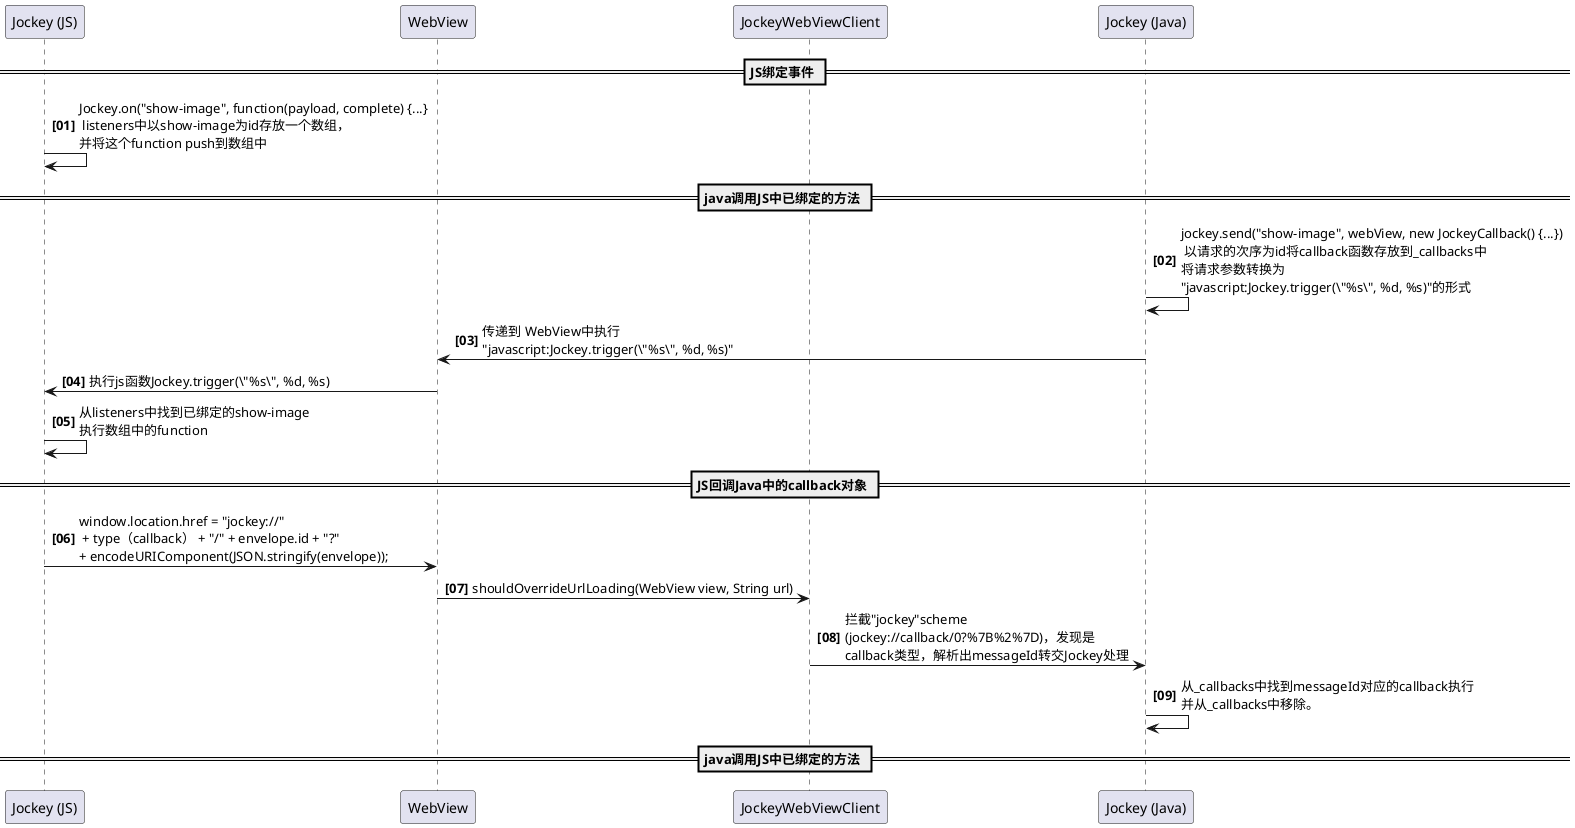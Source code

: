 @startuml
participant "Jockey (JS)" as JS
participant "WebView" as WV
participant JockeyWebViewClient as WVC
participant "Jockey (Java)" as Java
autonumber "<b>[00]"
== JS绑定事件 ==
JS -> JS : Jockey.on("show-image", function(payload, complete) {...} \n listeners中以show-image为id存放一个数组，\n并将这个function push到数组中
== java调用JS中已绑定的方法 ==
Java -> Java : jockey.send("show-image", webView, new JockeyCallback() {...})\n 以请求的次序为id将callback函数存放到_callbacks中\n将请求参数转换为 \n"javascript:Jockey.trigger(\"%s\", %d, %s)"的形式
Java -> WV : 传递到 WebView中执行 \n"javascript:Jockey.trigger(\"%s\", %d, %s)"
WV -> JS : 执行js函数Jockey.trigger(\"%s\", %d, %s)
JS -> JS : 从listeners中找到已绑定的show-image\n执行数组中的function

== JS回调Java中的callback对象 ==
JS -> WV : window.location.href = "jockey://"\n + type（callback） + "/" + envelope.id + "?" \n+ encodeURIComponent(JSON.stringify(envelope));
WV -> WVC : shouldOverrideUrlLoading(WebView view, String url)
WVC -> Java : 拦截"jockey"scheme \n(jockey://callback/0?%7B%2%7D)，发现是\ncallback类型，解析出messageId转交Jockey处理
Java -> Java : 从_callbacks中找到messageId对应的callback执行\n并从_callbacks中移除。
== java调用JS中已绑定的方法 ==

@enduml